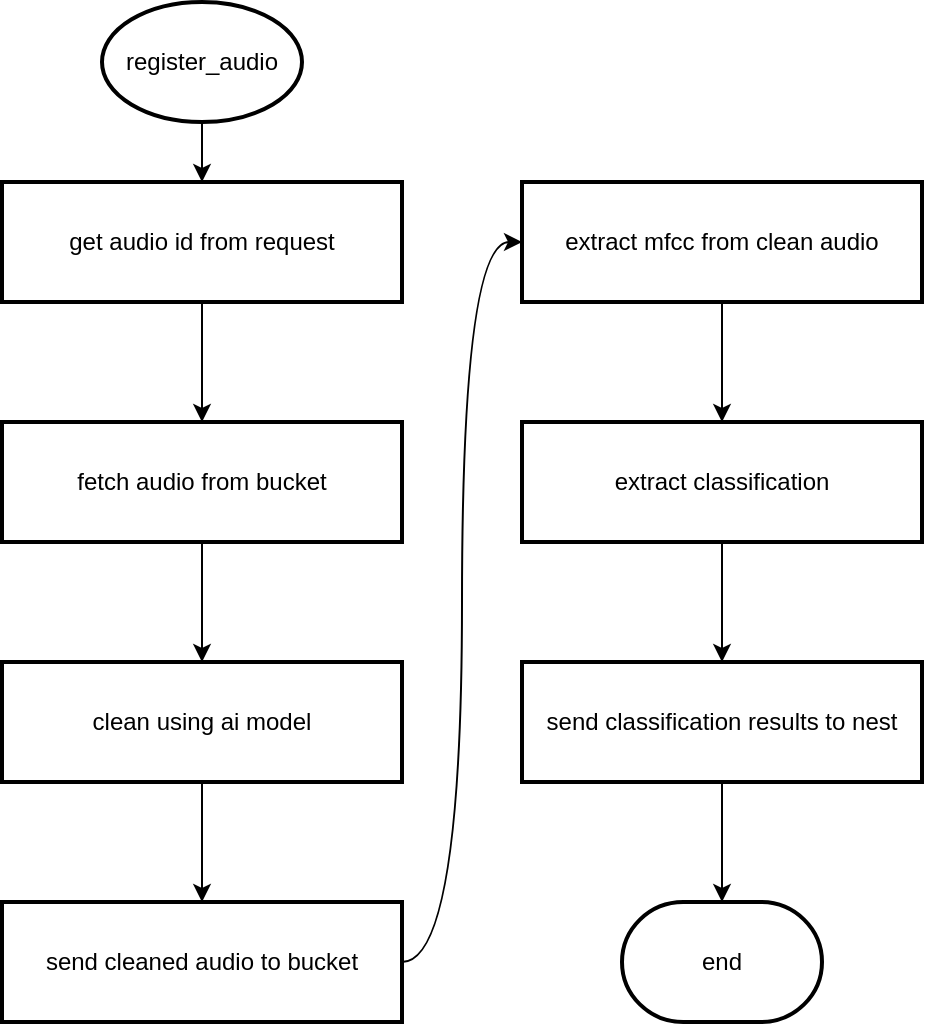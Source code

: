 <mxfile>
    <diagram id="wV14sZ5gSDXfJSOWn2iE" name="Page-1">
        <mxGraphModel dx="690" dy="768" grid="1" gridSize="10" guides="1" tooltips="1" connect="1" arrows="1" fold="1" page="1" pageScale="1" pageWidth="850" pageHeight="1100" math="0" shadow="0">
            <root>
                <mxCell id="0"/>
                <mxCell id="1" parent="0"/>
                <mxCell id="19" value="" style="edgeStyle=none;html=1;" edge="1" parent="1" source="11" target="18">
                    <mxGeometry relative="1" as="geometry"/>
                </mxCell>
                <mxCell id="11" value="register_audio" style="strokeWidth=2;html=1;shape=mxgraph.flowchart.start_1;whiteSpace=wrap;" vertex="1" parent="1">
                    <mxGeometry x="250" y="70" width="100" height="60" as="geometry"/>
                </mxCell>
                <mxCell id="21" value="" style="edgeStyle=none;html=1;" edge="1" parent="1" source="18" target="20">
                    <mxGeometry relative="1" as="geometry"/>
                </mxCell>
                <mxCell id="18" value="get audio id from request" style="whiteSpace=wrap;html=1;strokeWidth=2;" vertex="1" parent="1">
                    <mxGeometry x="200" y="160" width="200" height="60" as="geometry"/>
                </mxCell>
                <mxCell id="23" value="" style="edgeStyle=none;html=1;" edge="1" parent="1" source="20" target="22">
                    <mxGeometry relative="1" as="geometry"/>
                </mxCell>
                <mxCell id="20" value="fetch audio from bucket" style="whiteSpace=wrap;html=1;strokeWidth=2;" vertex="1" parent="1">
                    <mxGeometry x="200" y="280" width="200" height="60" as="geometry"/>
                </mxCell>
                <mxCell id="25" value="" style="edgeStyle=none;html=1;" edge="1" parent="1" source="22" target="24">
                    <mxGeometry relative="1" as="geometry"/>
                </mxCell>
                <mxCell id="22" value="clean using ai model" style="whiteSpace=wrap;html=1;strokeWidth=2;" vertex="1" parent="1">
                    <mxGeometry x="200" y="400" width="200" height="60" as="geometry"/>
                </mxCell>
                <mxCell id="27" value="" style="edgeStyle=orthogonalEdgeStyle;html=1;curved=1;" edge="1" parent="1" source="24" target="26">
                    <mxGeometry relative="1" as="geometry">
                        <Array as="points">
                            <mxPoint x="430" y="550"/>
                            <mxPoint x="430" y="190"/>
                        </Array>
                    </mxGeometry>
                </mxCell>
                <mxCell id="24" value="send cleaned audio to bucket" style="whiteSpace=wrap;html=1;strokeWidth=2;" vertex="1" parent="1">
                    <mxGeometry x="200" y="520" width="200" height="60" as="geometry"/>
                </mxCell>
                <mxCell id="29" value="" style="edgeStyle=none;html=1;" edge="1" parent="1" source="26" target="28">
                    <mxGeometry relative="1" as="geometry"/>
                </mxCell>
                <mxCell id="26" value="extract mfcc from clean audio" style="whiteSpace=wrap;html=1;strokeWidth=2;" vertex="1" parent="1">
                    <mxGeometry x="460" y="160" width="200" height="60" as="geometry"/>
                </mxCell>
                <mxCell id="31" value="" style="edgeStyle=none;html=1;" edge="1" parent="1" source="28" target="30">
                    <mxGeometry relative="1" as="geometry"/>
                </mxCell>
                <mxCell id="28" value="extract classification" style="whiteSpace=wrap;html=1;strokeWidth=2;" vertex="1" parent="1">
                    <mxGeometry x="460" y="280" width="200" height="60" as="geometry"/>
                </mxCell>
                <mxCell id="35" style="edgeStyle=none;html=1;" edge="1" parent="1" source="30" target="34">
                    <mxGeometry relative="1" as="geometry"/>
                </mxCell>
                <mxCell id="30" value="send classification results to nest" style="whiteSpace=wrap;html=1;strokeWidth=2;" vertex="1" parent="1">
                    <mxGeometry x="460" y="400" width="200" height="60" as="geometry"/>
                </mxCell>
                <mxCell id="34" value="end" style="strokeWidth=2;html=1;shape=mxgraph.flowchart.terminator;whiteSpace=wrap;" vertex="1" parent="1">
                    <mxGeometry x="510" y="520" width="100" height="60" as="geometry"/>
                </mxCell>
            </root>
        </mxGraphModel>
    </diagram>
</mxfile>